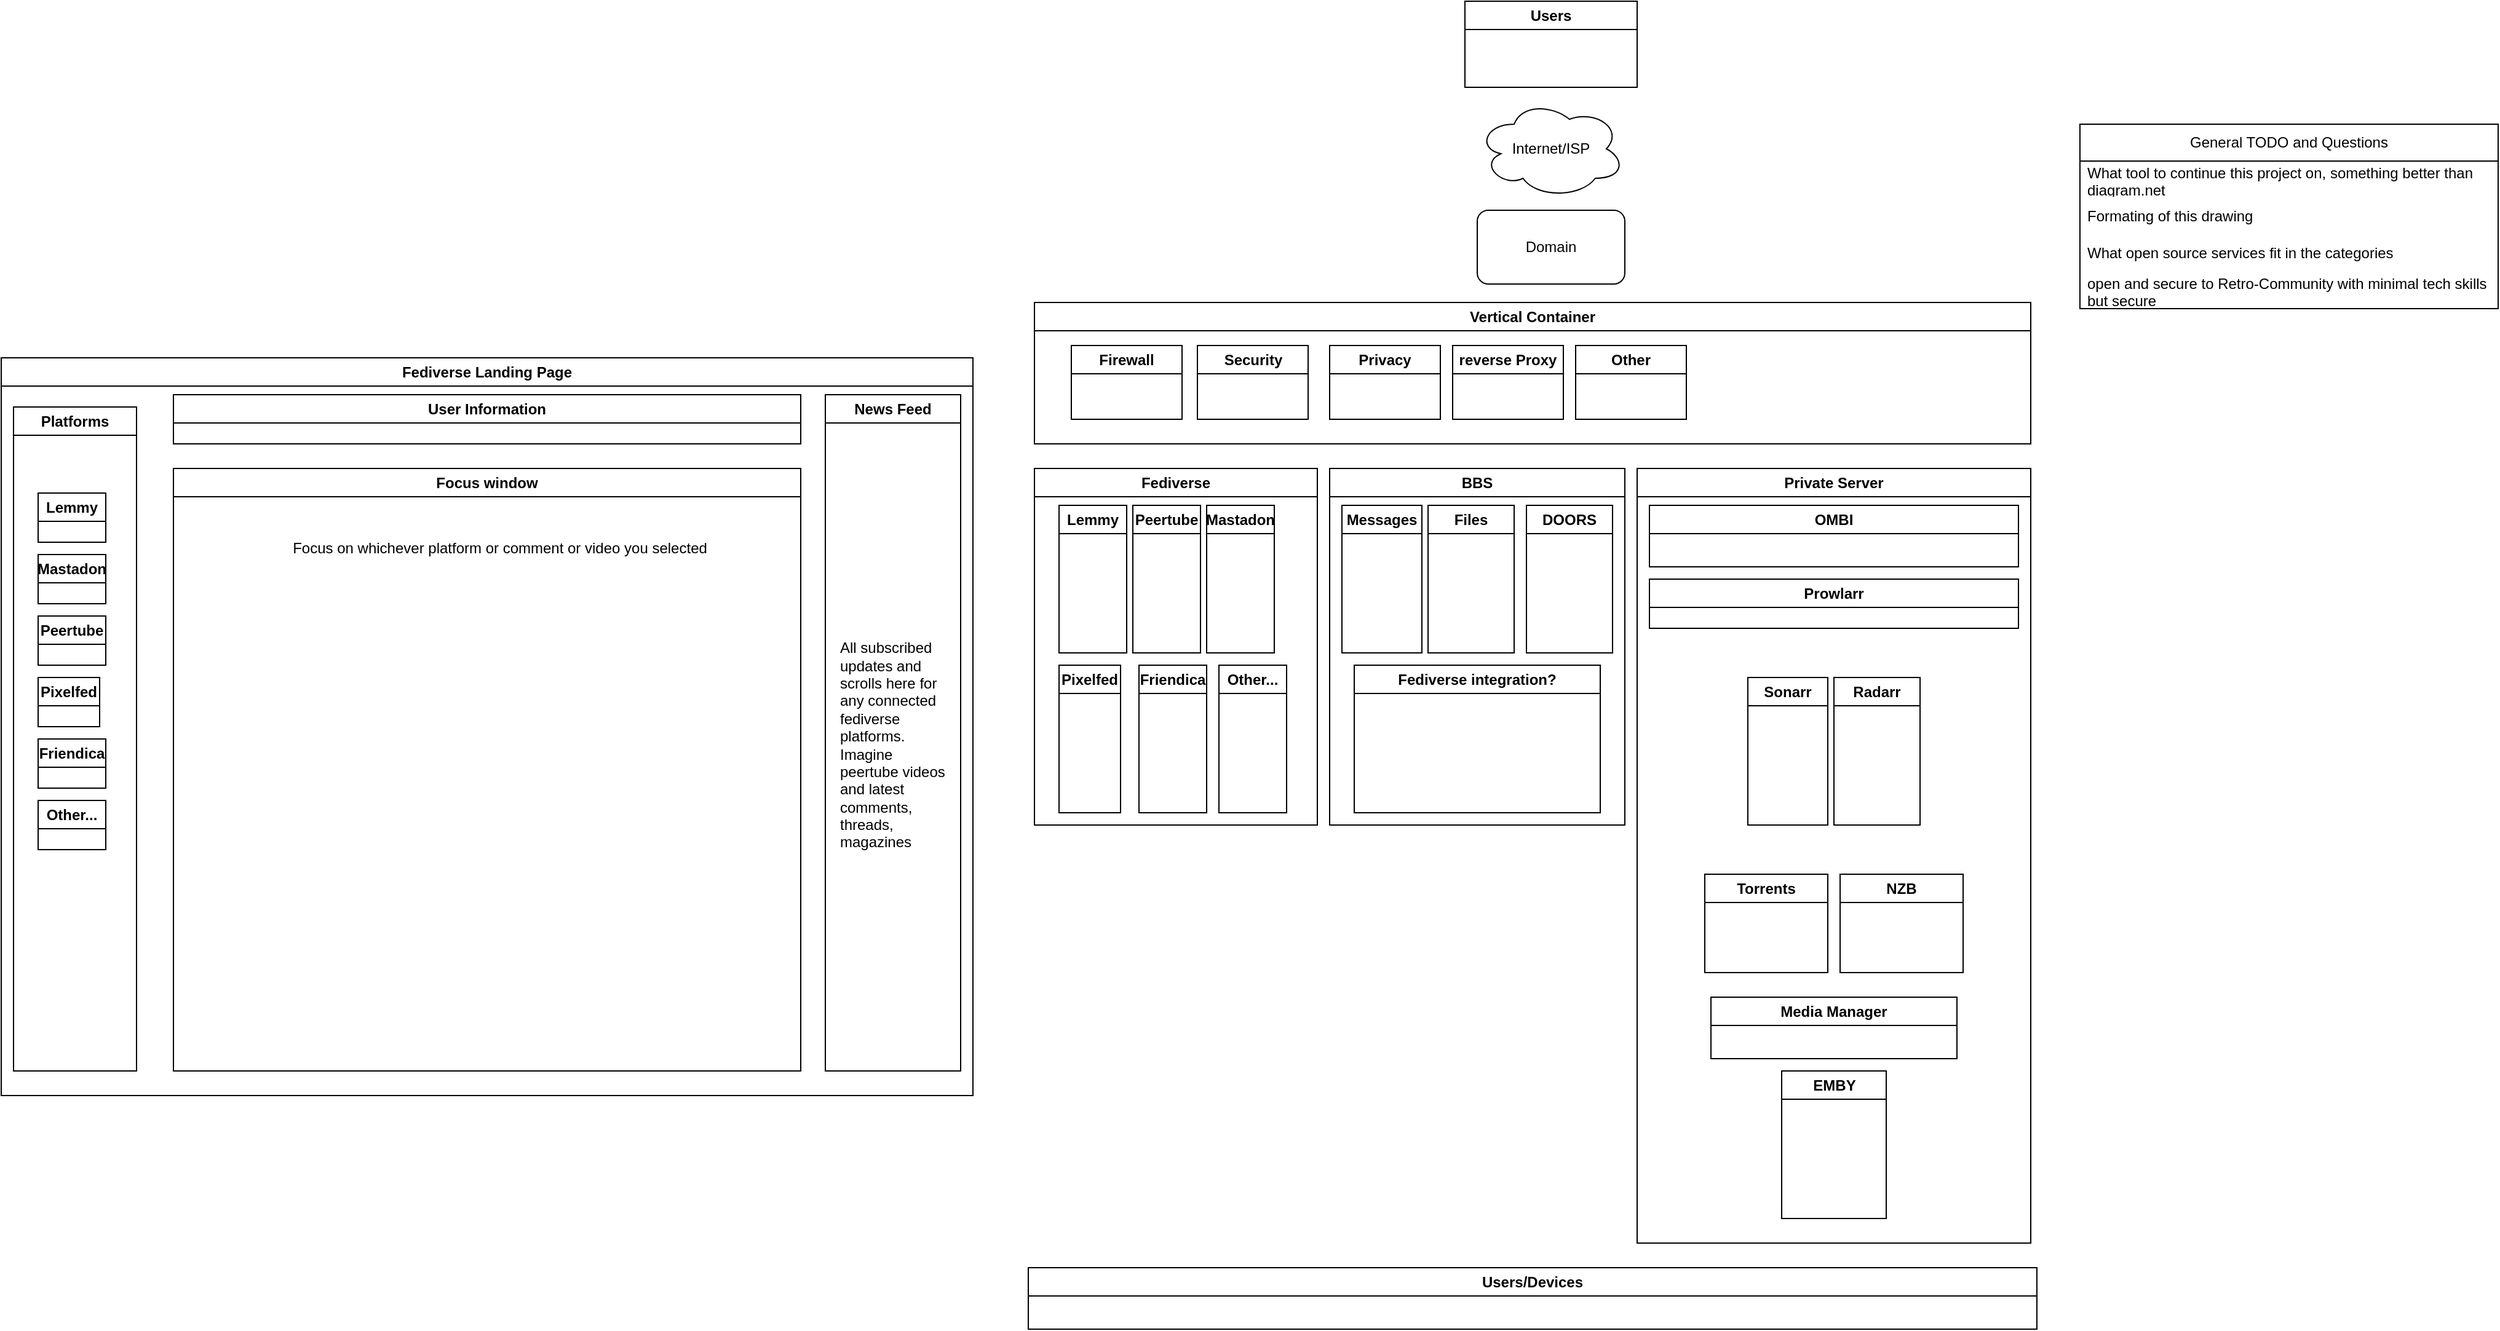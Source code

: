 <mxfile version="21.5.0" type="github">
  <diagram name="Page-1" id="toOF3mhVLiTg2FdreFjv">
    <mxGraphModel dx="2899" dy="1066" grid="1" gridSize="10" guides="1" tooltips="1" connect="1" arrows="1" fold="1" page="1" pageScale="1" pageWidth="850" pageHeight="1100" math="0" shadow="0">
      <root>
        <mxCell id="0" />
        <mxCell id="1" parent="0" />
        <mxCell id="dLgHyXEj6f8U-kFk258--1" value="Internet/ISP" style="ellipse;shape=cloud;whiteSpace=wrap;html=1;" parent="1" vertex="1">
          <mxGeometry x="380" y="90" width="120" height="80" as="geometry" />
        </mxCell>
        <mxCell id="dLgHyXEj6f8U-kFk258--4" value="Domain" style="rounded=1;whiteSpace=wrap;html=1;" parent="1" vertex="1">
          <mxGeometry x="380" y="180" width="120" height="60" as="geometry" />
        </mxCell>
        <mxCell id="dLgHyXEj6f8U-kFk258--13" value="Fediverse" style="swimlane;whiteSpace=wrap;html=1;" parent="1" vertex="1">
          <mxGeometry x="20" y="390" width="230" height="290" as="geometry">
            <mxRectangle x="40" y="260" width="100" height="30" as="alternateBounds" />
          </mxGeometry>
        </mxCell>
        <mxCell id="dLgHyXEj6f8U-kFk258--6" value="Peertube" style="swimlane;whiteSpace=wrap;html=1;" parent="dLgHyXEj6f8U-kFk258--13" vertex="1">
          <mxGeometry x="80" y="30" width="55" height="120" as="geometry" />
        </mxCell>
        <mxCell id="dLgHyXEj6f8U-kFk258--7" value="Mastadon" style="swimlane;whiteSpace=wrap;html=1;" parent="dLgHyXEj6f8U-kFk258--13" vertex="1">
          <mxGeometry x="140" y="30" width="55" height="120" as="geometry" />
        </mxCell>
        <mxCell id="dLgHyXEj6f8U-kFk258--9" value="Pixelfed" style="swimlane;whiteSpace=wrap;html=1;" parent="dLgHyXEj6f8U-kFk258--13" vertex="1">
          <mxGeometry x="20" y="160" width="50" height="120" as="geometry" />
        </mxCell>
        <mxCell id="dLgHyXEj6f8U-kFk258--8" value="Lemmy" style="swimlane;whiteSpace=wrap;html=1;" parent="dLgHyXEj6f8U-kFk258--13" vertex="1">
          <mxGeometry x="20" y="30" width="55" height="120" as="geometry" />
        </mxCell>
        <mxCell id="dLgHyXEj6f8U-kFk258--10" value="Friendica" style="swimlane;whiteSpace=wrap;html=1;" parent="dLgHyXEj6f8U-kFk258--13" vertex="1">
          <mxGeometry x="85" y="160" width="55" height="120" as="geometry">
            <mxRectangle x="565" y="300" width="90" height="30" as="alternateBounds" />
          </mxGeometry>
        </mxCell>
        <mxCell id="dLgHyXEj6f8U-kFk258--11" value="&lt;div&gt;Other...&lt;/div&gt;" style="swimlane;whiteSpace=wrap;html=1;startSize=23;" parent="dLgHyXEj6f8U-kFk258--13" vertex="1">
          <mxGeometry x="150" y="160" width="55" height="120" as="geometry" />
        </mxCell>
        <mxCell id="OWZZ-D2uDySlMZ-Wd8a4-6" value="BBS" style="swimlane;whiteSpace=wrap;html=1;" vertex="1" parent="1">
          <mxGeometry x="260" y="390" width="240" height="290" as="geometry">
            <mxRectangle x="40" y="260" width="100" height="30" as="alternateBounds" />
          </mxGeometry>
        </mxCell>
        <mxCell id="OWZZ-D2uDySlMZ-Wd8a4-7" value="Files" style="swimlane;whiteSpace=wrap;html=1;startSize=23;" vertex="1" parent="OWZZ-D2uDySlMZ-Wd8a4-6">
          <mxGeometry x="80" y="30" width="70" height="120" as="geometry" />
        </mxCell>
        <mxCell id="OWZZ-D2uDySlMZ-Wd8a4-8" value="DOORS" style="swimlane;whiteSpace=wrap;html=1;" vertex="1" parent="OWZZ-D2uDySlMZ-Wd8a4-6">
          <mxGeometry x="160" y="30" width="70" height="120" as="geometry" />
        </mxCell>
        <mxCell id="OWZZ-D2uDySlMZ-Wd8a4-9" value="Fediverse integration?" style="swimlane;whiteSpace=wrap;html=1;" vertex="1" parent="OWZZ-D2uDySlMZ-Wd8a4-6">
          <mxGeometry x="20" y="160" width="200" height="120" as="geometry" />
        </mxCell>
        <mxCell id="OWZZ-D2uDySlMZ-Wd8a4-10" value="Messages" style="swimlane;whiteSpace=wrap;html=1;" vertex="1" parent="OWZZ-D2uDySlMZ-Wd8a4-6">
          <mxGeometry x="10" y="30" width="65" height="120" as="geometry" />
        </mxCell>
        <mxCell id="OWZZ-D2uDySlMZ-Wd8a4-14" value="Private Server" style="swimlane;whiteSpace=wrap;html=1;" vertex="1" parent="1">
          <mxGeometry x="510" y="390" width="320" height="630" as="geometry">
            <mxRectangle x="40" y="260" width="100" height="30" as="alternateBounds" />
          </mxGeometry>
        </mxCell>
        <mxCell id="OWZZ-D2uDySlMZ-Wd8a4-15" value="Radarr" style="swimlane;whiteSpace=wrap;html=1;startSize=23;" vertex="1" parent="OWZZ-D2uDySlMZ-Wd8a4-14">
          <mxGeometry x="160" y="170" width="70" height="120" as="geometry" />
        </mxCell>
        <mxCell id="OWZZ-D2uDySlMZ-Wd8a4-16" value="Prowlarr" style="swimlane;whiteSpace=wrap;html=1;startSize=23;" vertex="1" parent="OWZZ-D2uDySlMZ-Wd8a4-14">
          <mxGeometry x="10" y="90" width="300" height="40" as="geometry" />
        </mxCell>
        <mxCell id="OWZZ-D2uDySlMZ-Wd8a4-17" value="EMBY" style="swimlane;whiteSpace=wrap;html=1;" vertex="1" parent="OWZZ-D2uDySlMZ-Wd8a4-14">
          <mxGeometry x="117.5" y="490" width="85" height="120" as="geometry" />
        </mxCell>
        <mxCell id="OWZZ-D2uDySlMZ-Wd8a4-18" value="Sonarr" style="swimlane;whiteSpace=wrap;html=1;startSize=23;" vertex="1" parent="OWZZ-D2uDySlMZ-Wd8a4-14">
          <mxGeometry x="90" y="170" width="65" height="120" as="geometry" />
        </mxCell>
        <mxCell id="OWZZ-D2uDySlMZ-Wd8a4-20" value="OMBI" style="swimlane;whiteSpace=wrap;html=1;startSize=23;" vertex="1" parent="OWZZ-D2uDySlMZ-Wd8a4-14">
          <mxGeometry x="10" y="30" width="300" height="50" as="geometry" />
        </mxCell>
        <mxCell id="OWZZ-D2uDySlMZ-Wd8a4-36" value="Media Manager" style="swimlane;whiteSpace=wrap;html=1;" vertex="1" parent="OWZZ-D2uDySlMZ-Wd8a4-14">
          <mxGeometry x="60" y="430" width="200" height="50" as="geometry" />
        </mxCell>
        <mxCell id="OWZZ-D2uDySlMZ-Wd8a4-37" value="Torrents" style="swimlane;whiteSpace=wrap;html=1;" vertex="1" parent="OWZZ-D2uDySlMZ-Wd8a4-14">
          <mxGeometry x="55" y="330" width="100" height="80" as="geometry" />
        </mxCell>
        <mxCell id="OWZZ-D2uDySlMZ-Wd8a4-38" value="&lt;div&gt;NZB&lt;/div&gt;" style="swimlane;whiteSpace=wrap;html=1;" vertex="1" parent="OWZZ-D2uDySlMZ-Wd8a4-14">
          <mxGeometry x="165" y="330" width="100" height="80" as="geometry" />
        </mxCell>
        <mxCell id="OWZZ-D2uDySlMZ-Wd8a4-23" value="Fediverse Landing Page" style="swimlane;whiteSpace=wrap;html=1;" vertex="1" parent="1">
          <mxGeometry x="-820" y="300" width="790" height="600" as="geometry">
            <mxRectangle x="40" y="260" width="100" height="30" as="alternateBounds" />
          </mxGeometry>
        </mxCell>
        <mxCell id="OWZZ-D2uDySlMZ-Wd8a4-24" value="News Feed" style="swimlane;whiteSpace=wrap;html=1;" vertex="1" parent="OWZZ-D2uDySlMZ-Wd8a4-23">
          <mxGeometry x="670" y="30" width="110" height="550" as="geometry" />
        </mxCell>
        <mxCell id="OWZZ-D2uDySlMZ-Wd8a4-31" value="All subscribed updates and scrolls here for any connected fediverse platforms.&amp;nbsp; Imagine peertube videos and latest comments, threads, magazines" style="text;html=1;strokeColor=none;fillColor=none;align=left;verticalAlign=middle;whiteSpace=wrap;rounded=0;" vertex="1" parent="OWZZ-D2uDySlMZ-Wd8a4-24">
          <mxGeometry x="10" y="40" width="90" height="490" as="geometry" />
        </mxCell>
        <mxCell id="OWZZ-D2uDySlMZ-Wd8a4-25" value="Mastadon" style="swimlane;whiteSpace=wrap;html=1;" vertex="1" parent="OWZZ-D2uDySlMZ-Wd8a4-23">
          <mxGeometry x="30" y="160" width="55" height="40" as="geometry" />
        </mxCell>
        <mxCell id="OWZZ-D2uDySlMZ-Wd8a4-27" value="Lemmy" style="swimlane;whiteSpace=wrap;html=1;" vertex="1" parent="OWZZ-D2uDySlMZ-Wd8a4-23">
          <mxGeometry x="30" y="110" width="55" height="40" as="geometry" />
        </mxCell>
        <mxCell id="OWZZ-D2uDySlMZ-Wd8a4-32" value="Platforms" style="swimlane;whiteSpace=wrap;html=1;" vertex="1" parent="OWZZ-D2uDySlMZ-Wd8a4-23">
          <mxGeometry x="10" y="40" width="100" height="540" as="geometry" />
        </mxCell>
        <mxCell id="OWZZ-D2uDySlMZ-Wd8a4-26" value="Pixelfed" style="swimlane;whiteSpace=wrap;html=1;" vertex="1" parent="OWZZ-D2uDySlMZ-Wd8a4-32">
          <mxGeometry x="20" y="220" width="50" height="40" as="geometry" />
        </mxCell>
        <mxCell id="OWZZ-D2uDySlMZ-Wd8a4-28" value="Friendica" style="swimlane;whiteSpace=wrap;html=1;" vertex="1" parent="OWZZ-D2uDySlMZ-Wd8a4-32">
          <mxGeometry x="20" y="270" width="55" height="40" as="geometry">
            <mxRectangle x="565" y="300" width="90" height="30" as="alternateBounds" />
          </mxGeometry>
        </mxCell>
        <mxCell id="OWZZ-D2uDySlMZ-Wd8a4-29" value="&lt;div&gt;Other...&lt;/div&gt;" style="swimlane;whiteSpace=wrap;html=1;startSize=23;" vertex="1" parent="OWZZ-D2uDySlMZ-Wd8a4-32">
          <mxGeometry x="20" y="320" width="55" height="40" as="geometry" />
        </mxCell>
        <mxCell id="OWZZ-D2uDySlMZ-Wd8a4-30" value="Peertube" style="swimlane;whiteSpace=wrap;html=1;" vertex="1" parent="OWZZ-D2uDySlMZ-Wd8a4-32">
          <mxGeometry x="20" y="170" width="55" height="40" as="geometry" />
        </mxCell>
        <mxCell id="OWZZ-D2uDySlMZ-Wd8a4-33" value="Focus window" style="swimlane;whiteSpace=wrap;html=1;" vertex="1" parent="OWZZ-D2uDySlMZ-Wd8a4-23">
          <mxGeometry x="140" y="90" width="510" height="490" as="geometry" />
        </mxCell>
        <mxCell id="OWZZ-D2uDySlMZ-Wd8a4-34" value="Focus on whichever platform or comment or video you selected" style="text;html=1;align=center;verticalAlign=middle;resizable=0;points=[];autosize=1;strokeColor=none;fillColor=none;" vertex="1" parent="OWZZ-D2uDySlMZ-Wd8a4-33">
          <mxGeometry x="80" y="50" width="370" height="30" as="geometry" />
        </mxCell>
        <mxCell id="OWZZ-D2uDySlMZ-Wd8a4-35" value="User Information" style="swimlane;whiteSpace=wrap;html=1;" vertex="1" parent="OWZZ-D2uDySlMZ-Wd8a4-23">
          <mxGeometry x="140" y="30" width="510" height="40" as="geometry" />
        </mxCell>
        <mxCell id="OWZZ-D2uDySlMZ-Wd8a4-39" value="Vertical Container" style="swimlane;whiteSpace=wrap;html=1;" vertex="1" parent="1">
          <mxGeometry x="20" y="255" width="810" height="115" as="geometry" />
        </mxCell>
        <mxCell id="OWZZ-D2uDySlMZ-Wd8a4-40" value="Firewall" style="swimlane;whiteSpace=wrap;html=1;" vertex="1" parent="OWZZ-D2uDySlMZ-Wd8a4-39">
          <mxGeometry x="30" y="35" width="90" height="60" as="geometry" />
        </mxCell>
        <mxCell id="OWZZ-D2uDySlMZ-Wd8a4-43" value="Security" style="swimlane;whiteSpace=wrap;html=1;" vertex="1" parent="OWZZ-D2uDySlMZ-Wd8a4-39">
          <mxGeometry x="132.5" y="35" width="90" height="60" as="geometry" />
        </mxCell>
        <mxCell id="OWZZ-D2uDySlMZ-Wd8a4-44" value="Privacy" style="swimlane;whiteSpace=wrap;html=1;" vertex="1" parent="OWZZ-D2uDySlMZ-Wd8a4-39">
          <mxGeometry x="240" y="35" width="90" height="60" as="geometry" />
        </mxCell>
        <mxCell id="OWZZ-D2uDySlMZ-Wd8a4-45" value="reverse Proxy" style="swimlane;whiteSpace=wrap;html=1;startSize=23;" vertex="1" parent="OWZZ-D2uDySlMZ-Wd8a4-39">
          <mxGeometry x="340" y="35" width="90" height="60" as="geometry" />
        </mxCell>
        <mxCell id="OWZZ-D2uDySlMZ-Wd8a4-51" value="Other" style="swimlane;whiteSpace=wrap;html=1;" vertex="1" parent="OWZZ-D2uDySlMZ-Wd8a4-39">
          <mxGeometry x="440" y="35" width="90" height="60" as="geometry" />
        </mxCell>
        <mxCell id="OWZZ-D2uDySlMZ-Wd8a4-52" value="Users" style="swimlane;whiteSpace=wrap;html=1;" vertex="1" parent="1">
          <mxGeometry x="370" y="10" width="140" height="70" as="geometry" />
        </mxCell>
        <mxCell id="OWZZ-D2uDySlMZ-Wd8a4-53" value="Users/Devices" style="swimlane;whiteSpace=wrap;html=1;" vertex="1" parent="1">
          <mxGeometry x="15" y="1040" width="820" height="50" as="geometry" />
        </mxCell>
        <mxCell id="OWZZ-D2uDySlMZ-Wd8a4-59" value="General TODO and Questions" style="swimlane;fontStyle=0;childLayout=stackLayout;horizontal=1;startSize=30;horizontalStack=0;resizeParent=1;resizeParentMax=0;resizeLast=0;collapsible=1;marginBottom=0;whiteSpace=wrap;html=1;" vertex="1" parent="1">
          <mxGeometry x="870" y="110" width="340" height="150" as="geometry" />
        </mxCell>
        <mxCell id="OWZZ-D2uDySlMZ-Wd8a4-60" value="What tool to continue this project on, something better than diagram.net" style="text;strokeColor=none;fillColor=none;align=left;verticalAlign=middle;spacingLeft=4;spacingRight=4;overflow=hidden;points=[[0,0.5],[1,0.5]];portConstraint=eastwest;rotatable=0;whiteSpace=wrap;html=1;" vertex="1" parent="OWZZ-D2uDySlMZ-Wd8a4-59">
          <mxGeometry y="30" width="340" height="30" as="geometry" />
        </mxCell>
        <mxCell id="OWZZ-D2uDySlMZ-Wd8a4-73" value="Formating of this drawing" style="text;strokeColor=none;fillColor=none;align=left;verticalAlign=middle;spacingLeft=4;spacingRight=4;overflow=hidden;points=[[0,0.5],[1,0.5]];portConstraint=eastwest;rotatable=0;whiteSpace=wrap;html=1;" vertex="1" parent="OWZZ-D2uDySlMZ-Wd8a4-59">
          <mxGeometry y="60" width="340" height="30" as="geometry" />
        </mxCell>
        <mxCell id="OWZZ-D2uDySlMZ-Wd8a4-61" value="What open source services fit in the categories" style="text;strokeColor=none;fillColor=none;align=left;verticalAlign=middle;spacingLeft=4;spacingRight=4;overflow=hidden;points=[[0,0.5],[1,0.5]];portConstraint=eastwest;rotatable=0;whiteSpace=wrap;html=1;" vertex="1" parent="OWZZ-D2uDySlMZ-Wd8a4-59">
          <mxGeometry y="90" width="340" height="30" as="geometry" />
        </mxCell>
        <mxCell id="OWZZ-D2uDySlMZ-Wd8a4-62" value="open and secure to Retro-Community with minimal tech skills but secure" style="text;strokeColor=none;fillColor=none;align=left;verticalAlign=middle;spacingLeft=4;spacingRight=4;overflow=hidden;points=[[0,0.5],[1,0.5]];portConstraint=eastwest;rotatable=0;whiteSpace=wrap;html=1;" vertex="1" parent="OWZZ-D2uDySlMZ-Wd8a4-59">
          <mxGeometry y="120" width="340" height="30" as="geometry" />
        </mxCell>
      </root>
    </mxGraphModel>
  </diagram>
</mxfile>
